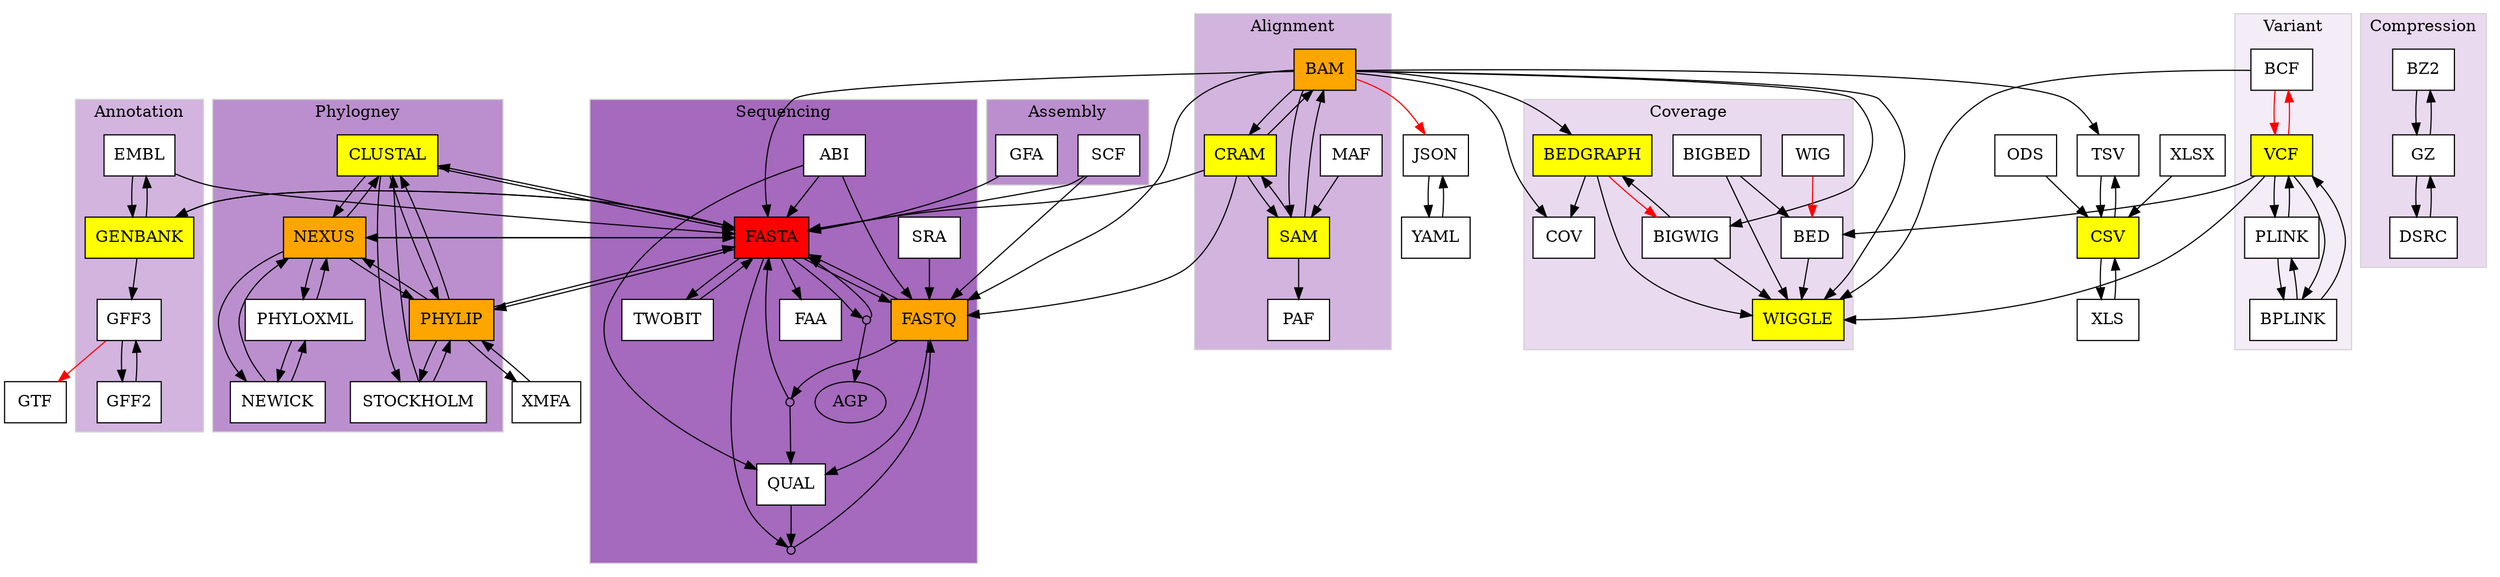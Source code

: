 strict digraph {
	graph [bb="0,0,2179,497"];
	node [label="\N"];
	subgraph cluster_alignment {
		graph [bb="1041,195,1213,489",
			color=lightgrey,
			fillcolor="#D2B4DE",
			label=Alignment,
			lheight=0.21,
			lp="1127,477.5",
			lwidth=1.04,
			shape=circle,
			style=filled
		];
		BAM		 [fillcolor=orange,
			height=0.5,
			pos="1155,440",
			shape=rectangle,
			style=filled,
			url="https://bioconvert.readthedocs.io/en/main/formats.html#BAM",
			width=0.75];
		CRAM		 [fillcolor=yellow,
			height=0.5,
			pos="1081,365",
			shape=rectangle,
			style=filled,
			url="https://bioconvert.readthedocs.io/en/main/formats.html#CRAM",
			width=0.875];
		BAM -> CRAM		 [alpha=0.5,
			color=black,
			minlen=1,
			pos="e,1088.9,383.2 1127.9,423.06 1124.5,420.1 1121.1,416.99 1118,414 1110.4,406.7 1102.4,398.52 1095.7,391.01"];
		SAM		 [fillcolor=yellow,
			height=0.5,
			pos="1132,293",
			shape=rectangle,
			style=filled,
			url="https://bioconvert.readthedocs.io/en/main/formats.html#SAM",
			width=0.75];
		BAM -> SAM		 [alpha=0.5,
			color=black,
			minlen=1,
			pos="e,1125.3,311.07 1136.1,421.88 1134.8,419.31 1133.8,416.63 1133,414 1124.1,383.03 1122.3,345.84 1124.2,321.15"];
		CRAM -> BAM		 [alpha=0.5,
			color=black,
			minlen=1,
			pos="e,1144.4,421.98 1104.8,383.2 1114.6,392.49 1125.7,404.06 1136,414 1136.3,414.33 1136.7,414.66 1137,414.99"];
		CRAM -> SAM		 [alpha=0.5,
			color=black,
			minlen=1,
			pos="e,1113.6,311.1 1087.7,346.7 1092.9,338.39 1100.1,328.28 1107.2,319.14"];
		SAM -> BAM		 [alpha=0.5,
			color=black,
			minlen=1,
			pos="e,1153.9,421.88 1137.4,311.07 1139.7,332.94 1140.6,372.07 1151.2,412.22"];
		SAM -> CRAM		 [alpha=0.5,
			color=black,
			minlen=1,
			pos="e,1099.5,346.7 1125.4,311.1 1120.3,319.38 1113.1,329.49 1106,338.64"];
		PAF		 [fillcolor=white,
			height=0.5,
			pos="1132,221",
			shape=rectangle,
			style=filled,
			url="https://bioconvert.readthedocs.io/en/main/formats.html#PAF",
			width=0.75];
		SAM -> PAF		 [alpha=0.5,
			color=black,
			minlen=1,
			pos="e,1132,239.1 1132,274.7 1132,266.98 1132,257.71 1132,249.11"];
		MAF		 [fillcolor=white,
			height=0.5,
			pos="1178,365",
			shape=rectangle,
			style=filled,
			url="https://bioconvert.readthedocs.io/en/main/formats.html#MAF",
			width=0.75];
		MAF -> SAM		 [alpha=0.5,
			color=black,
			minlen=1,
			pos="e,1143.2,311.1 1166.6,346.7 1161.3,338.56 1154.8,328.69 1148.9,319.7"];
	}
	subgraph cluster_sequencing {
		graph [bb="512,8,851,414",
			color=lightgrey,
			fillcolor="#A569BD",
			label=Sequencing,
			lheight=0.21,
			lp="681.5,402.5",
			lwidth=1.18,
			shape=circle,
			style=filled
		];
		ABI		 [fillcolor=white,
			height=0.5,
			pos="726,365",
			shape=rectangle,
			style=filled,
			url="https://bioconvert.readthedocs.io/en/main/formats.html#ABI",
			width=0.75];
		FASTA		 [fillcolor=red,
			height=0.5,
			pos="671,293",
			shape=rectangle,
			style=filled,
			url="https://bioconvert.readthedocs.io/en/main/formats.html#FASTA",
			width=0.90278];
		ABI -> FASTA		 [alpha=0.5,
			color=black,
			minlen=1,
			pos="e,684.44,311.1 712.4,346.7 705.88,338.39 697.93,328.28 690.75,319.14"];
		FASTQ		 [fillcolor=orange,
			height=0.5,
			pos="809,221",
			shape=rectangle,
			style=filled,
			url="https://bioconvert.readthedocs.io/en/main/formats.html#FASTQ",
			width=0.93056];
		ABI -> FASTQ		 [alpha=0.5,
			color=black,
			minlen=1,
			pos="e,793.68,239.27 732.9,346.92 741.22,327.05 756.22,293.59 773,267 777.18,260.37 782.18,253.58 787.1,247.35"];
		QUAL		 [fillcolor=white,
			height=0.5,
			pos="688,77",
			shape=rectangle,
			style=filled,
			url="https://bioconvert.readthedocs.io/en/main/formats.html#QUAL",
			width=0.83333];
		ABI -> QUAL		 [alpha=0.5,
			color=black,
			minlen=1,
			pos="e,657.97,90.238 698.9,356.39 653.83,342.06 565.05,306.27 531,239 498.83,175.45 592.26,120.71 648.6,94.497"];
		FASTA -> FASTQ		 [alpha=0.5,
			color=black,
			minlen=1,
			pos="e,775.13,236.35 698.86,274.88 718.17,264.53 744.11,251.35 766.02,240.73"];
		FAA		 [fillcolor=white,
			height=0.5,
			pos="705,221",
			shape=rectangle,
			style=filled,
			url="https://bioconvert.readthedocs.io/en/main/formats.html#FAA",
			width=0.75];
		FASTA -> FAA		 [alpha=0.5,
			color=black,
			minlen=1,
			pos="e,696.69,239.1 679.4,274.7 683.27,266.73 687.95,257.1 692.24,248.26"];
		FASTA_and_FASTA_AGP		 [fillcolor=white,
			fixedsize=True,
			height=0.097222,
			label="",
			pos="754,221",
			shape=circle,
			styled=filled,
			width=0.097222];
		FASTA -> FASTA_and_FASTA_AGP		 [color=black,
			pos="e,750.75,222.46 688.98,274.89 701.76,265.18 718.6,252.33 732,239 735.41,235.61 738.7,231.3 742.28,227.86"];
		TWOBIT		 [fillcolor=white,
			height=0.5,
			pos="580,221",
			shape=rectangle,
			style=filled,
			url="https://bioconvert.readthedocs.io/en/main/formats.html#TWOBIT",
			width=1.1111];
		FASTA -> TWOBIT		 [alpha=0.5,
			color=black,
			minlen=1,
			pos="e,596.44,239.19 642.84,274.88 630.46,266.06 616.14,255.18 604.24,245.59"];
		FASTA_QUAL_and_FASTQ		 [fillcolor=white,
			fixedsize=True,
			height=0.097222,
			label="",
			pos="688,19.5",
			shape=circle,
			styled=filled,
			width=0.097222];
		FASTA -> FASTA_QUAL_and_FASTQ		 [color=black,
			pos="e,685.21,22.127 664.03,274.79 649.03,235.01 617.5,134.35 649,59 654.6,45.591 667.41,34.477 676.82,27.693"];
		FASTQ -> FASTA		 [alpha=0.5,
			color=black,
			minlen=1,
			pos="e,703.77,278.17 781.33,239.02 761.71,249.53 735.17,263.02 712.98,273.75"];
		FASTQ -> QUAL		 [alpha=0.5,
			color=black,
			minlen=1,
			pos="e,718.07,85.793 808,202.97 805.92,181.92 799.55,146.06 780,123 766.45,107.02 745.89,96.217 727.63,89.211"];
		FASTQ_and_FASTA_QUAL		 [fillcolor=white,
			fixedsize=True,
			height=0.097222,
			label="",
			pos="687,149",
			shape=circle,
			styled=filled,
			width=0.097222];
		FASTQ -> FASTQ_and_FASTA_QUAL		 [color=black,
			pos="e,688.22,152.28 780.59,202.82 775.78,200.1 770.79,197.4 766,195 737.5,180.74 725.18,186.53 700,167 697.72,165.23 695.63,162.97 693.82,\
160.68"];
		QUAL -> FASTA_QUAL_and_FASTQ		 [color=black,
			pos="e,688,23.362 688,58.744 688,50.59 688,41.018 688,33.49"];
		FASTA_and_FASTA_AGP -> FASTA		 [color=black,
			pos="e,703.5,275.82 757.16,222.7 761.03,225.13 755.69,233.34 750,239 738.66,250.29 724.84,261.24 711.87,270.22"];
		AGP		 [fillcolor=white,
			height=0.5,
			pos="740,149",
			width=0.86659];
		FASTA_and_FASTA_AGP -> AGP		 [color=black,
			pos="e,743.4,166.98 753.47,217.34 752.13,210.66 748.52,192.59 745.37,176.85"];
		TWOBIT -> FASTA		 [alpha=0.5,
			color=black,
			minlen=1,
			pos="e,654.42,274.7 608.13,239.1 620.47,247.89 634.74,258.73 646.63,268.31"];
		FASTA_QUAL_and_FASTQ -> FASTQ		 [color=black,
			pos="e,810.04,202.87 690.63,22.027 704.47,30.215 769.18,70.516 796,123 807.07,144.67 809.83,172.47 810.1,192.74"];
		FASTQ_and_FASTA_QUAL -> FASTA		 [color=black,
			pos="e,668.51,275 685.69,152.34 682.12,158.85 672.31,177.81 669,195 664.51,218.31 665.57,245.34 667.43,264.94"];
		FASTQ_and_FASTA_QUAL -> QUAL		 [color=black,
			pos="e,687.75,95.298 687.04,145.34 687.13,138.77 687.38,121.15 687.61,105.59"];
		SRA		 [fillcolor=white,
			height=0.5,
			pos="809,293",
			shape=rectangle,
			style=filled,
			url="https://bioconvert.readthedocs.io/en/main/formats.html#SRA",
			width=0.75];
		SRA -> FASTQ		 [alpha=0.5,
			color=black,
			minlen=1,
			pos="e,809,239.1 809,274.7 809,266.98 809,257.71 809,249.11"];
	}
	subgraph cluster_variant {
		graph [bb="1951,195,2053,489",
			color=lightgrey,
			fillcolor="#F4ECF7",
			label=Variant,
			lheight=0.21,
			lp="2002,477.5",
			lwidth=0.72,
			shape=box,
			style=filled
		];
		BCF		 [fillcolor=white,
			height=0.5,
			pos="1992,440",
			shape=rectangle,
			style=filled,
			url="https://bioconvert.readthedocs.io/en/main/formats.html#BCF",
			width=0.75];
		VCF		 [fillcolor=yellow,
			height=0.5,
			pos="1992,365",
			shape=rectangle,
			style=filled,
			url="https://bioconvert.readthedocs.io/en/main/formats.html#VCF",
			width=0.75];
		BCF -> VCF		 [alpha=0.5,
			color=red,
			minlen=1,
			pos="e,1986.2,383.18 1986.2,421.7 1985.3,413.25 1985,402.87 1985.4,393.37"];
		VCF -> BCF		 [alpha=0.5,
			color=red,
			minlen=1,
			pos="e,1997.8,421.7 1997.8,383.18 1998.7,391.61 1999,401.98 1998.6,411.49"];
		BPLINK		 [fillcolor=white,
			height=0.5,
			pos="2002,221",
			shape=rectangle,
			style=filled,
			url="https://bioconvert.readthedocs.io/en/main/formats.html#BPLINK",
			width=1.0556];
		VCF -> BPLINK		 [alpha=0.5,
			color=black,
			minlen=1,
			pos="e,2009.1,239.07 2002.1,346.68 2009.9,337.1 2019.4,324.43 2024,311 2030.3,292.49 2029.8,285.67 2024,267 2021.9,260.34 2018.5,253.8 \
2014.9,247.85"];
		PLINK		 [fillcolor=white,
			height=0.5,
			pos="1992,293",
			shape=rectangle,
			style=filled,
			url="https://bioconvert.readthedocs.io/en/main/formats.html#PLINK",
			width=0.90278];
		VCF -> PLINK		 [alpha=0.5,
			color=black,
			minlen=1,
			pos="e,1986.1,311.1 1986.1,346.7 1985.3,338.98 1985.1,329.71 1985.4,321.11"];
		BPLINK -> VCF		 [alpha=0.5,
			color=black,
			minlen=1,
			pos="e,2018.2,346.68 2025.6,239.07 2032.5,246.97 2038.8,256.85 2042,267 2047.8,285.67 2048.3,292.49 2042,311 2038.5,321.18 2032.2,330.92 \
2025.1,339.21"];
		BPLINK -> PLINK		 [alpha=0.5,
			color=black,
			minlen=1,
			pos="e,2000.4,274.7 2005.5,239.1 2005.2,246.79 2004.1,256.05 2002.5,264.67"];
		PLINK -> VCF		 [alpha=0.5,
			color=black,
			minlen=1,
			pos="e,1997.9,346.7 1997.9,311.1 1998.7,318.79 1998.9,328.05 1998.6,336.67"];
		PLINK -> BPLINK		 [alpha=0.5,
			color=black,
			minlen=1,
			pos="e,1993.7,239.1 1988.6,274.7 1988.9,266.98 1990,257.71 1991.5,249.11"];
	}
	subgraph cluster_ass {
		graph [bb="859,339,1001,414",
			color=lightgrey,
			fillcolor="#BB8FCE",
			label=Assembly,
			lheight=0.21,
			lp="930,402.5",
			lwidth=0.97,
			shape=box,
			style=filled
		];
		GFA		 [fillcolor=white,
			height=0.5,
			pos="894,365",
			shape=rectangle,
			style=filled,
			url="https://bioconvert.readthedocs.io/en/main/formats.html#GFA",
			width=0.75];
		SCF		 [fillcolor=white,
			height=0.5,
			pos="966,365",
			shape=rectangle,
			style=filled,
			url="https://bioconvert.readthedocs.io/en/main/formats.html#SCF",
			width=0.75];
	}
	subgraph cluster_annotation {
		graph [bb="62,123,174,414",
			color=lightgrey,
			fillcolor="#D2B4DE",
			label=Annotation,
			lheight=0.21,
			lp="118,402.5",
			lwidth=1.10,
			shape=box,
			style=filled
		];
		EMBL		 [fillcolor=white,
			height=0.5,
			pos="118,365",
			shape=rectangle,
			style=filled,
			url="https://bioconvert.readthedocs.io/en/main/formats.html#EMBL",
			width=0.86111];
		GENBANK		 [fillcolor=yellow,
			height=0.5,
			pos="118,293",
			shape=rectangle,
			style=filled,
			url="https://bioconvert.readthedocs.io/en/main/formats.html#GENBANK",
			width=1.3194];
		EMBL -> GENBANK		 [alpha=0.5,
			color=black,
			minlen=1,
			pos="e,112.1,311.1 112.08,346.7 111.29,338.98 111.06,329.71 111.4,321.11"];
		GENBANK -> EMBL		 [alpha=0.5,
			color=black,
			minlen=1,
			pos="e,123.92,346.7 123.9,311.1 124.7,318.79 124.94,328.05 124.6,336.67"];
		GFF3		 [fillcolor=white,
			height=0.5,
			pos="109,221",
			shape=rectangle,
			style=filled,
			url="https://bioconvert.readthedocs.io/en/main/formats.html#GFF3",
			width=0.77778];
		GENBANK -> GFF3		 [alpha=0.5,
			color=black,
			minlen=1,
			pos="e,111.2,239.1 115.78,274.7 114.78,266.98 113.59,257.71 112.49,249.11"];
		GFF2		 [fillcolor=white,
			height=0.5,
			pos="109,149",
			shape=rectangle,
			style=filled,
			url="https://bioconvert.readthedocs.io/en/main/formats.html#GFF2",
			width=0.77778];
		GFF3 -> GFF2		 [alpha=0.5,
			color=black,
			minlen=1,
			pos="e,103.1,167.1 103.08,202.7 102.29,194.98 102.06,185.71 102.4,177.11"];
		GFF2 -> GFF3		 [alpha=0.5,
			color=black,
			minlen=1,
			pos="e,114.92,202.7 114.9,167.1 115.7,174.79 115.94,184.05 115.6,192.67"];
	}
	subgraph cluster_comp {
		graph [bb="2061,267,2171,489",
			color=lightgrey,
			fillcolor="#E9DAEF",
			label=Compression,
			lheight=0.21,
			lp="2116,477.5",
			lwidth=1.31,
			shape=box,
			style=filled
		];
		BZ2		 [fillcolor=white,
			height=0.5,
			pos="2116,440",
			shape=rectangle,
			style=filled,
			url="https://bioconvert.readthedocs.io/en/main/formats.html#BZ2",
			width=0.75];
		GZ		 [fillcolor=white,
			height=0.5,
			pos="2116,365",
			shape=rectangle,
			style=filled,
			url="https://bioconvert.readthedocs.io/en/main/formats.html#GZ",
			width=0.75];
		BZ2 -> GZ		 [alpha=0.5,
			color=black,
			minlen=1,
			pos="e,2110.2,383.18 2110.2,421.7 2109.3,413.25 2109,402.87 2109.4,393.37"];
		GZ -> BZ2		 [alpha=0.5,
			color=black,
			minlen=1,
			pos="e,2121.8,421.7 2121.8,383.18 2122.7,391.61 2123,401.98 2122.6,411.49"];
		DSRC		 [fillcolor=white,
			height=0.5,
			pos="2116,293",
			shape=rectangle,
			style=filled,
			url="https://bioconvert.readthedocs.io/en/main/formats.html#DSRC",
			width=0.81944];
		GZ -> DSRC		 [alpha=0.5,
			color=black,
			minlen=1,
			pos="e,2110.1,311.1 2110.1,346.7 2109.3,338.98 2109.1,329.71 2109.4,321.11"];
		DSRC -> GZ		 [alpha=0.5,
			color=black,
			minlen=1,
			pos="e,2121.9,346.7 2121.9,311.1 2122.7,318.79 2122.9,328.05 2122.6,336.67"];
	}
	subgraph cluster_cov {
		graph [bb="1329,195,1617,414",
			color=lightgrey,
			fillcolor="#E9DAEF",
			label=Coverage,
			lheight=0.21,
			lp="1473,402.5",
			lwidth=0.96,
			shape=box,
			style=filled
		];
		BEDGRAPH		 [fillcolor=yellow,
			height=0.5,
			pos="1389,365",
			shape=rectangle,
			style=filled,
			url="https://bioconvert.readthedocs.io/en/main/formats.html#BEDGRAPH",
			width=1.4444];
		BIGWIG		 [fillcolor=white,
			height=0.5,
			pos="1476,293",
			shape=rectangle,
			style=filled,
			url="https://bioconvert.readthedocs.io/en/main/formats.html#BIGWIG",
			width=1.0694];
		BEDGRAPH -> BIGWIG		 [alpha=0.5,
			color=red,
			minlen=1,
			pos="e,1448.8,311.1 1404.6,346.7 1414.7,337.8 1428.2,326.82 1440.8,317.2"];
		COV		 [fillcolor=white,
			height=0.5,
			pos="1369,293",
			shape=rectangle,
			style=filled,
			url="https://bioconvert.readthedocs.io/en/main/formats.html#COV",
			width=0.75];
		BEDGRAPH -> COV		 [alpha=0.5,
			color=black,
			minlen=1,
			pos="e,1373.9,311.1 1384.1,346.7 1381.8,338.9 1379.1,329.51 1376.7,320.83"];
		WIGGLE		 [fillcolor=yellow,
			height=0.5,
			pos="1569,221",
			shape=rectangle,
			style=filled,
			url="https://bioconvert.readthedocs.io/en/main/formats.html#WIGGLE",
			width=1.1111];
		BEDGRAPH -> WIGGLE		 [alpha=0.5,
			color=black,
			minlen=1,
			pos="e,1528.8,225.59 1394,346.78 1401.5,322.04 1416,278.18 1428,267 1452.7,244.08 1489,232.83 1518.6,227.31"];
		BIGWIG -> BEDGRAPH		 [alpha=0.5,
			color=black,
			minlen=1,
			pos="e,1416.4,346.7 1460.6,311.1 1450.5,319.97 1437.1,330.94 1424.5,340.59"];
		BIGWIG -> WIGGLE		 [alpha=0.5,
			color=black,
			minlen=1,
			pos="e,1546.3,239.1 1499,274.7 1510.8,265.8 1525.4,254.82 1538.2,245.2"];
		BED		 [fillcolor=white,
			height=0.5,
			pos="1582,293",
			shape=rectangle,
			style=filled,
			url="https://bioconvert.readthedocs.io/en/main/formats.html#BED",
			width=0.75];
		BED -> WIGGLE		 [alpha=0.5,
			color=black,
			minlen=1,
			pos="e,1572.2,239.1 1578.8,274.7 1577.4,266.98 1575.6,257.71 1574,249.11"];
		BIGBED		 [fillcolor=white,
			height=0.5,
			pos="1498,365",
			shape=rectangle,
			style=filled,
			url="https://bioconvert.readthedocs.io/en/main/formats.html#BIGBED",
			width=1.0694];
		BIGBED -> WIGGLE		 [alpha=0.5,
			color=black,
			minlen=1,
			pos="e,1560.2,239.07 1506.4,346.79 1516,327.38 1532,294.86 1546,267 1549.1,260.93 1552.4,254.42 1555.5,248.28"];
		BIGBED -> BED		 [alpha=0.5,
			color=black,
			minlen=1,
			pos="e,1561.5,311.1 1518.8,346.7 1529.2,337.97 1542.1,327.24 1553.5,317.75"];
		WIG		 [fillcolor=white,
			height=0.5,
			pos="1582,365",
			shape=rectangle,
			style=filled,
			url="https://bioconvert.readthedocs.io/en/main/formats.html#WIG",
			width=0.75];
		WIG -> BED		 [alpha=0.5,
			color=red,
			minlen=1,
			pos="e,1582,311.1 1582,346.7 1582,338.98 1582,329.71 1582,321.11"];
	}
	subgraph cluster_phylo {
		graph [bb="182,123,436,414",
			color=lightgrey,
			fillcolor="#BB8FCE",
			label=Phylogney,
			lheight=0.21,
			lp="309,402.5",
			lwidth=1.04,
			shape=box,
			style=filled
		];
		CLUSTAL		 [fillcolor=yellow,
			height=0.5,
			pos="335,365",
			shape=rectangle,
			style=filled,
			url="https://bioconvert.readthedocs.io/en/main/formats.html#CLUSTAL",
			width=1.2222];
		NEXUS		 [fillcolor=orange,
			height=0.5,
			pos="280,293",
			shape=rectangle,
			style=filled,
			url="https://bioconvert.readthedocs.io/en/main/formats.html#NEXUS",
			width=1];
		CLUSTAL -> NEXUS		 [alpha=0.5,
			color=black,
			minlen=1,
			pos="e,287.54,311.1 315.49,346.7 308.18,338.47 300.13,328.48 293.45,319.42"];
		PHYLIP		 [fillcolor=orange,
			height=0.5,
			pos="391,221",
			shape=rectangle,
			style=filled,
			url="https://bioconvert.readthedocs.io/en/main/formats.html#PHYLIP",
			width=1.0278];
		CLUSTAL -> PHYLIP		 [alpha=0.5,
			color=black,
			minlen=1,
			pos="e,379.63,239.19 337.17,346.87 344.25,322.35 361.86,277.03 375.26,248.26"];
		STOCKHOLM		 [fillcolor=white,
			height=0.5,
			pos="362,149",
			shape=rectangle,
			style=filled,
			url="https://bioconvert.readthedocs.io/en/main/formats.html#STOCKHOLM",
			width=1.6528];
		CLUSTAL -> STOCKHOLM		 [alpha=0.5,
			color=black,
			minlen=1,
			pos="e,345.96,167.15 329.01,346.98 324.48,316.25 324.35,249.62 336,195 337.29,188.93 339.27,182.59 341.64,176.65"];
		NEXUS -> CLUSTAL		 [alpha=0.5,
			color=black,
			minlen=1,
			pos="e,327.32,346.7 299.33,311.1 306.63,319.3 314.69,329.28 321.38,338.36"];
		NEXUS -> PHYLIP		 [alpha=0.5,
			color=black,
			minlen=1,
			pos="e,357.84,239.19 301.26,274.88 314.81,265.72 332.71,254.34 348.99,244.48"];
		NEWICK		 [fillcolor=white,
			height=0.5,
			pos="239,149",
			shape=rectangle,
			style=filled,
			url="https://bioconvert.readthedocs.io/en/main/formats.html#NEWICK",
			width=1.1528];
		NEXUS -> NEWICK		 [alpha=0.5,
			color=black,
			minlen=1,
			pos="e,211.06,167.33 243.94,281.23 224.52,272.74 202.65,258.96 192,239 182.8,221.74 185.28,213.37 192,195 194.67,187.71 199.1,180.78 \
204.24,174.65"];
		PHYLOXML		 [fillcolor=white,
			height=0.5,
			pos="263,221",
			shape=rectangle,
			style=filled,
			url="https://bioconvert.readthedocs.io/en/main/formats.html#PHYLOXML",
			width=1.4583];
		NEXUS -> PHYLOXML		 [alpha=0.5,
			color=black,
			minlen=1,
			pos="e,261.26,239.1 269.88,274.7 267.21,266.98 264.74,257.71 262.99,249.11"];
		PHYLIP -> CLUSTAL		 [alpha=0.5,
			color=black,
			minlen=1,
			pos="e,346.34,346.87 388.81,239.19 381.72,263.74 364.1,309.07 350.7,337.81"];
		PHYLIP -> NEXUS		 [alpha=0.5,
			color=black,
			minlen=1,
			pos="e,313.05,274.88 369.65,239.19 356.07,248.35 338.17,259.74 321.89,269.59"];
		PHYLIP -> STOCKHOLM		 [alpha=0.5,
			color=black,
			minlen=1,
			pos="e,363.19,167.1 377.92,202.7 373.88,194.9 369.77,185.51 366.53,176.83"];
		STOCKHOLM -> CLUSTAL		 [alpha=0.5,
			color=black,
			minlen=1,
			pos="e,339.65,346.98 362.28,167.15 359.7,175.4 356.02,185.53 354,195 343.49,244.28 342.57,303.35 340.41,337"];
		STOCKHOLM -> PHYLIP		 [alpha=0.5,
			color=black,
			minlen=1,
			pos="e,389.75,202.7 374.98,167.1 379.06,174.96 383.22,184.46 386.49,193.23"];
		NEWICK -> NEXUS		 [alpha=0.5,
			color=black,
			minlen=1,
			pos="e,247.66,274.88 227.71,167.33 221.15,175 213.79,184.63 210,195 203.28,213.37 200.8,221.74 210,239 216.63,251.43 227.6,261.45 238.96,\
269.3"];
		NEWICK -> PHYLOXML		 [alpha=0.5,
			color=black,
			minlen=1,
			pos="e,262.98,202.7 250.76,167.1 254.24,174.88 257.69,184.26 260.32,192.95"];
		PHYLOXML -> NEXUS		 [alpha=0.5,
			color=black,
			minlen=1,
			pos="e,281.71,274.7 273.05,239.1 275.72,246.79 278.21,256.05 279.97,264.67"];
		PHYLOXML -> NEWICK		 [alpha=0.5,
			color=black,
			minlen=1,
			pos="e,238.97,167.1 251.15,202.7 247.67,194.9 244.23,185.51 241.61,176.83"];
	}
	BAM -> FASTA	 [alpha=0.5,
		color=black,
		minlen=1,
		pos="e,667.76,311.4 1127.7,438.47 1030.6,436.47 706.32,428.72 690,414 664.69,391.18 663.76,349.37 666.52,321.63"];
	BAM -> FASTQ	 [alpha=0.5,
		color=black,
		minlen=1,
		pos="e,842.92,238.2 1128,439.66 1102.6,438.89 1065.1,434.02 1040,414 1011.3,391.04 1029,366.9 1005,339 967.41,295.24 946.76,296.18 897,\
267 882.67,258.6 866.6,250.12 852.15,242.82"];
	BAM -> BEDGRAPH	 [alpha=0.5,
		color=black,
		minlen=1,
		pos="e,1370.6,383.18 1182.2,438.89 1216.4,437.89 1276.1,433.2 1323,414 1337.2,408.17 1351.3,398.65 1362.7,389.61"];
	BAM -> BIGWIG	 [alpha=0.5,
		color=black,
		minlen=1,
		pos="e,1514.7,303.75 1182.2,438.55 1279.3,436.82 1602.9,429.89 1618,414 1640.9,389.8 1637.7,365.9 1618,339 1612.2,331.1 1563.6,316.79 \
1524.8,306.43"];
	BAM -> COV	 [alpha=0.5,
		color=black,
		minlen=1,
		pos="e,1351.5,311.06 1182.1,436.75 1216.2,433.44 1272.4,426.3 1289,414 1319.2,391.63 1306.5,369.81 1328,339 1332.8,332.05 1338.7,325.04 \
1344.4,318.69"];
	BAM -> WIGGLE	 [alpha=0.5,
		color=black,
		minlen=1,
		pos="e,1592.5,239.19 1182.2,438.62 1282.3,437.11 1625.1,430.73 1641,414 1686.5,366.05 1653.6,322.72 1618,267 1613.2,259.44 1606.8,252.33 \
1600.2,246.09"];
	JSON	 [fillcolor=white,
		height=0.5,
		pos="1252,365",
		shape=rectangle,
		style=filled,
		url="https://bioconvert.readthedocs.io/en/main/formats.html#JSON",
		width=0.79167];
	BAM -> JSON	 [alpha=0.5,
		color=red,
		minlen=1,
		pos="e,1242.6,383.45 1182.1,431.75 1193.6,427.77 1206.7,421.99 1217,414 1224.7,408.01 1231.5,399.91 1237,392.07"];
	TSV	 [fillcolor=white,
		height=0.5,
		pos="1840,365",
		shape=rectangle,
		style=filled,
		url="https://bioconvert.readthedocs.io/en/main/formats.html#TSV",
		width=0.75];
	BAM -> TSV	 [alpha=0.5,
		color=black,
		minlen=1,
		pos="e,1832,383.42 1182.2,439.32 1298.2,440.5 1748.4,443.16 1804,414 1813.3,409.12 1820.9,400.62 1826.6,392.12"];
	CRAM -> FASTA	 [alpha=0.5,
		color=black,
		minlen=1,
		pos="e,703.56,299.81 1049.2,351.99 1035.8,347.31 1019.8,342.29 1005,339 903.62,316.44 875.8,325.76 773,311 753.45,308.19 731.86,304.66 \
713.6,301.54"];
	CRAM -> FASTQ	 [alpha=0.5,
		color=black,
		minlen=1,
		pos="e,842.53,224.99 1077.7,346.66 1072.6,324.59 1060.6,286.94 1035,267 1007.2,245.29 910.26,232.12 852.78,226.04"];
	CLUSTAL -> FASTA	 [alpha=0.5,
		color=black,
		minlen=1,
		pos="e,638.11,301.78 379.07,355.76 443.98,342.83 564.22,317.8 628.32,303.91"];
	NEXUS -> FASTA	 [alpha=0.5,
		color=black,
		minlen=1,
		pos="e,638.44,293 316.27,293 420.31,293 524.34,293 628.37,293"];
	PHYLIP -> FASTA	 [alpha=0.5,
		color=black,
		minlen=1,
		pos="e,638.3,282.63 428.43,230.22 480.46,242.55 574.06,265.9 628.59,280.09"];
	XMFA	 [fillcolor=white,
		height=0.5,
		pos="474,149",
		shape=rectangle,
		style=filled,
		url="https://bioconvert.readthedocs.io/en/main/formats.html#XMFA",
		width=0.83333];
	PHYLIP -> XMFA	 [alpha=0.5,
		color=black,
		minlen=1,
		pos="e,447.82,167.1 405.6,202.7 415.14,193.88 427.84,183.03 439.75,173.47"];
	FASTA -> CLUSTAL	 [alpha=0.5,
		color=black,
		minlen=1,
		pos="e,379.28,353.75 638.49,299.95 580.68,311.32 459.88,336.4 389.31,351.58"];
	FASTA -> NEXUS	 [alpha=0.5,
		color=black,
		minlen=1,
		pos="e,316.27,293 638.44,293 534.41,293 430.37,293 326.34,293"];
	FASTA -> PHYLIP	 [alpha=0.5,
		color=black,
		minlen=1,
		pos="e,428.07,232.51 638.34,284.9 588.77,273.23 494.71,249.81 437.88,235.07"];
	FASTA -> GENBANK	 [alpha=0.5,
		color=black,
		minlen=1,
		pos="e,149.62,311.17 638.26,301.84 607.29,309.71 559.38,320.64 517,325 444.05,332.5 258.61,340.8 187,325 177.53,322.91 167.81,319.38 \
158.76,315.42"];
	BCF -> WIGGLE	 [alpha=0.5,
		color=black,
		minlen=1,
		pos="e,1606.9,239.14 1964.7,439.45 1906,439.93 1770,438.3 1732,414 1668.2,373.24 1699.5,320.51 1646,267 1637.3,258.28 1626.5,250.62 1615.8,\
244.22"];
	VCF -> WIGGLE	 [alpha=0.5,
		color=black,
		minlen=1,
		pos="e,1609.2,221.06 1977.1,346.65 1956.7,324.21 1917.9,285.77 1876,267 1791.5,229.15 1682,221.84 1619.2,221.13"];
	VCF -> BED	 [alpha=0.5,
		color=black,
		minlen=1,
		pos="e,1609.1,295.81 1967.7,346.87 1962.4,343.81 1956.7,340.97 1951,339 1890.3,317.89 1700.4,302.37 1619.3,296.54"];
	EMBL -> FASTA	 [alpha=0.5,
		color=black,
		minlen=1,
		pos="e,638.43,296.4 149.15,348.92 158.26,345.09 168.36,341.39 178,339 221.14,328.31 516.37,305.52 628.2,297.16"];
	GENBANK -> FASTA	 [alpha=0.5,
		color=black,
		minlen=1,
		pos="e,638.26,301.84 149.62,311.17 161.02,316.76 174.23,322.18 187,325 258.61,340.8 444.05,332.5 517,325 555.07,321.09 597.62,311.87 \
628.32,304.32"];
	GTF	 [fillcolor=white,
		height=0.5,
		pos="27,149",
		shape=rectangle,
		style=filled,
		url="https://bioconvert.readthedocs.io/en/main/formats.html#GTF",
		width=0.75];
	GFF3 -> GTF	 [alpha=0.5,
		color=red,
		minlen=1,
		pos="e,47.037,167.1 88.73,202.7 78.502,193.97 65.939,183.24 54.822,173.75"];
	GFA -> FASTA	 [alpha=0.5,
		color=black,
		minlen=1,
		pos="e,703.61,298.63 869.93,346.84 865.13,343.93 860.03,341.15 855,339 808.72,319.16 751.98,306.96 713.85,300.35"];
	SCF -> FASTA	 [alpha=0.5,
		color=black,
		minlen=1,
		pos="e,703.54,299.47 944.41,346.79 939.85,343.81 934.93,341.02 930,339 925.01,336.95 785.93,313.35 713.69,301.18"];
	SCF -> FASTQ	 [alpha=0.5,
		color=black,
		minlen=1,
		pos="e,828.01,239.19 947.06,346.87 919.24,321.71 867.22,274.65 835.58,246.04"];
	YAML	 [fillcolor=white,
		height=0.5,
		pos="1252,293",
		shape=rectangle,
		style=filled,
		url="https://bioconvert.readthedocs.io/en/main/formats.html#YAML",
		width=0.83333];
	JSON -> YAML	 [alpha=0.5,
		color=black,
		minlen=1,
		pos="e,1246.1,311.1 1246.1,346.7 1245.3,338.98 1245.1,329.71 1245.4,321.11"];
	CSV	 [fillcolor=yellow,
		height=0.5,
		pos="1840,293",
		shape=rectangle,
		style=filled,
		url="https://bioconvert.readthedocs.io/en/main/formats.html#CSV",
		width=0.75];
	TSV -> CSV	 [alpha=0.5,
		color=black,
		minlen=1,
		pos="e,1834.1,311.1 1834.1,346.7 1833.3,338.98 1833.1,329.71 1833.4,321.11"];
	XMFA -> PHYLIP	 [alpha=0.5,
		color=black,
		minlen=1,
		pos="e,417.43,202.7 459.61,167.1 450.12,175.89 437.44,186.73 425.52,196.31"];
	YAML -> JSON	 [alpha=0.5,
		color=black,
		minlen=1,
		pos="e,1257.9,346.7 1257.9,311.1 1258.7,318.79 1258.9,328.05 1258.6,336.67"];
	CSV -> TSV	 [alpha=0.5,
		color=black,
		minlen=1,
		pos="e,1845.9,346.7 1845.9,311.1 1846.7,318.79 1846.9,328.05 1846.6,336.67"];
	XLS	 [fillcolor=white,
		height=0.5,
		pos="1840,221",
		shape=rectangle,
		style=filled,
		url="https://bioconvert.readthedocs.io/en/main/formats.html#XLS",
		width=0.75];
	CSV -> XLS	 [alpha=0.5,
		color=black,
		minlen=1,
		pos="e,1834.1,239.1 1834.1,274.7 1833.3,266.98 1833.1,257.71 1833.4,249.11"];
	XLS -> CSV	 [alpha=0.5,
		color=black,
		minlen=1,
		pos="e,1845.9,274.7 1845.9,239.1 1846.7,246.79 1846.9,256.05 1846.6,264.67"];
	ODS	 [fillcolor=white,
		height=0.5,
		pos="1768,365",
		shape=rectangle,
		style=filled,
		url="https://bioconvert.readthedocs.io/en/main/formats.html#ODS",
		width=0.75];
	ODS -> CSV	 [alpha=0.5,
		color=black,
		minlen=1,
		pos="e,1822.4,311.1 1785.8,346.7 1794.6,338.14 1805.4,327.66 1815,318.3"];
	XLSX	 [fillcolor=white,
		height=0.5,
		pos="1914,365",
		shape=rectangle,
		style=filled,
		url="https://bioconvert.readthedocs.io/en/main/formats.html#XLSX",
		width=0.79167];
	XLSX -> CSV	 [alpha=0.5,
		color=black,
		minlen=1,
		pos="e,1858.1,311.1 1895.7,346.7 1886.6,338.05 1875.4,327.45 1865.4,318.03"];
}
